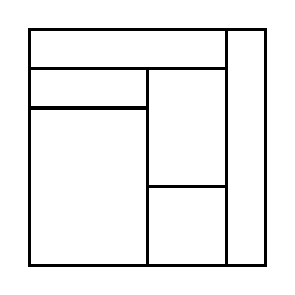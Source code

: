 \begin{tikzpicture}[very thick, scale=.5]
    \draw (0,5) rectangle (5,6);
    \draw (0,4) rectangle (3,5);
    \draw (0,0) rectangle (3,4);
    \draw (3,2) rectangle (5,5);
    \draw (3,0) rectangle (5,2);
    \draw (5,0) rectangle (6,6);
\end{tikzpicture}
